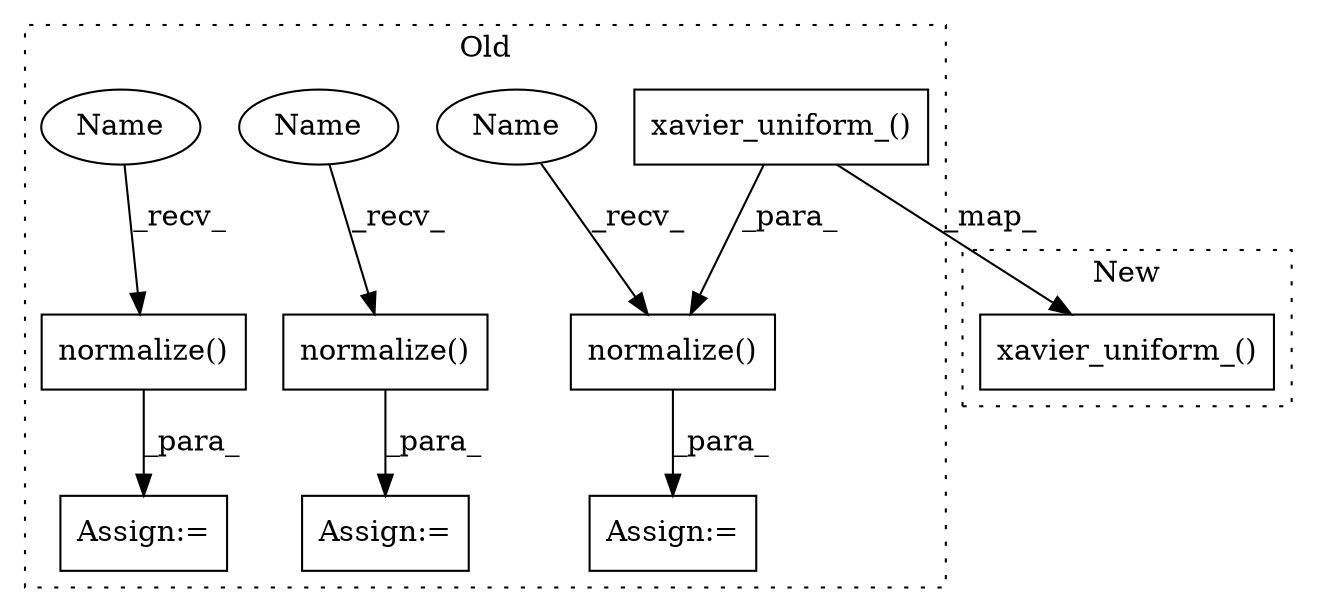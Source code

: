 digraph G {
subgraph cluster0 {
1 [label="xavier_uniform_()" a="75" s="1206,1259" l="24,1" shape="box"];
3 [label="normalize()" a="75" s="1194,1260" l="12,16" shape="box"];
4 [label="Assign:=" a="68" s="1191" l="3" shape="box"];
5 [label="normalize()" a="75" s="1078,1137" l="12,16" shape="box"];
6 [label="Assign:=" a="68" s="1075" l="3" shape="box"];
7 [label="normalize()" a="75" s="1317,1383" l="12,16" shape="box"];
8 [label="Assign:=" a="68" s="1314" l="3" shape="box"];
9 [label="Name" a="87" s="1078" l="1" shape="ellipse"];
10 [label="Name" a="87" s="1194" l="1" shape="ellipse"];
11 [label="Name" a="87" s="1317" l="1" shape="ellipse"];
label = "Old";
style="dotted";
}
subgraph cluster1 {
2 [label="xavier_uniform_()" a="75" s="1093,1141" l="24,1" shape="box"];
label = "New";
style="dotted";
}
1 -> 3 [label="_para_"];
1 -> 2 [label="_map_"];
3 -> 4 [label="_para_"];
5 -> 6 [label="_para_"];
7 -> 8 [label="_para_"];
9 -> 5 [label="_recv_"];
10 -> 3 [label="_recv_"];
11 -> 7 [label="_recv_"];
}